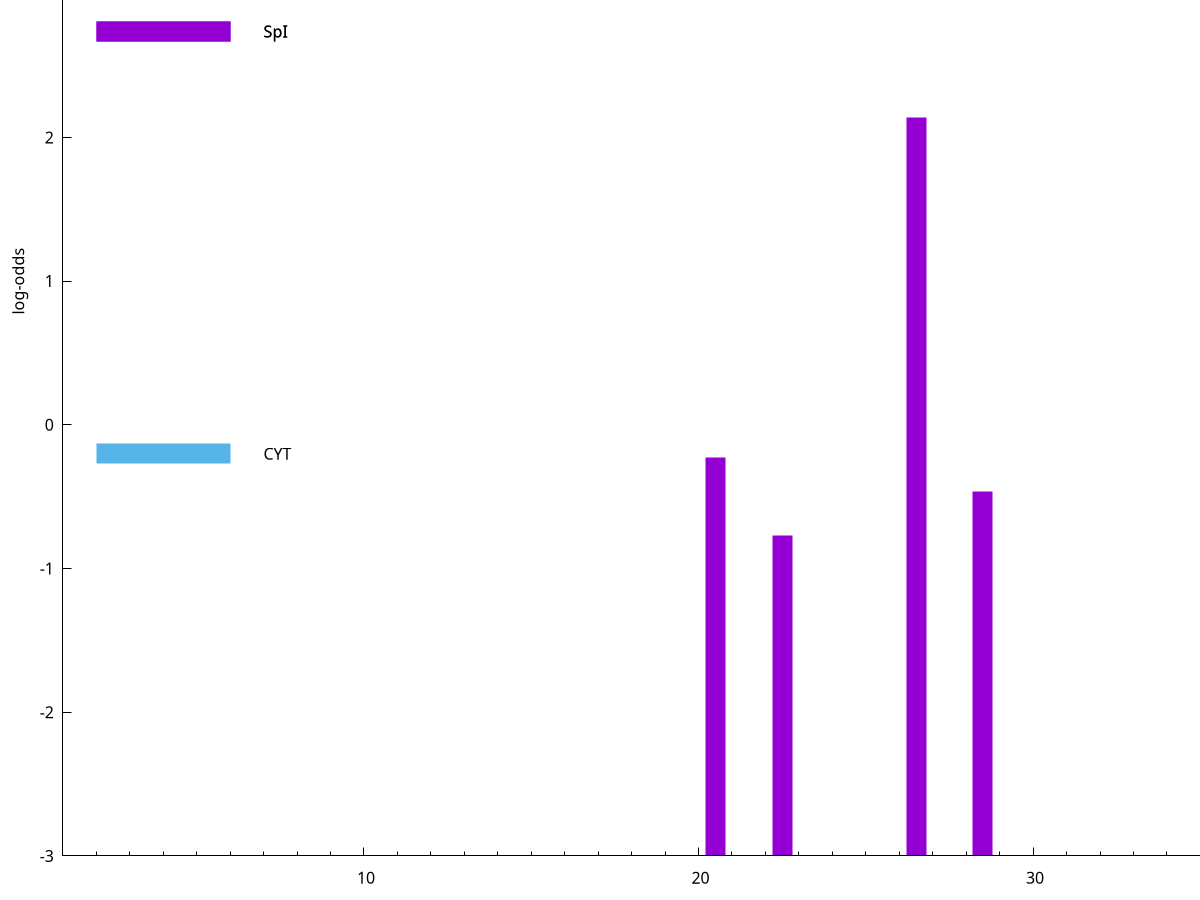 set title "LipoP predictions for SRR5666496.gff"
set size 2., 1.4
set xrange [1:70] 
set mxtics 10
set yrange [-3:5]
set y2range [0:8]
set ylabel "log-odds"
set term postscript eps color solid "Helvetica" 30
set output "SRR5666496.gff14.eps"
set arrow from 2,2.73666 to 6,2.73666 nohead lt 1 lw 20
set label "SpI" at 7,2.73666
set arrow from 2,-0.200913 to 6,-0.200913 nohead lt 3 lw 20
set label "CYT" at 7,-0.200913
set arrow from 2,2.73666 to 6,2.73666 nohead lt 1 lw 20
set label "SpI" at 7,2.73666
# NOTE: The scores below are the log-odds scores with the threshold
# NOTE: subtracted (a hack to make gnuplot make the histogram all
# NOTE: look nice).
plot "-" axes x1y2 title "" with impulses lt 1 lw 20
26.500000 5.141710
20.500000 2.770135
28.500000 2.536866
22.500000 2.228698
e
exit
